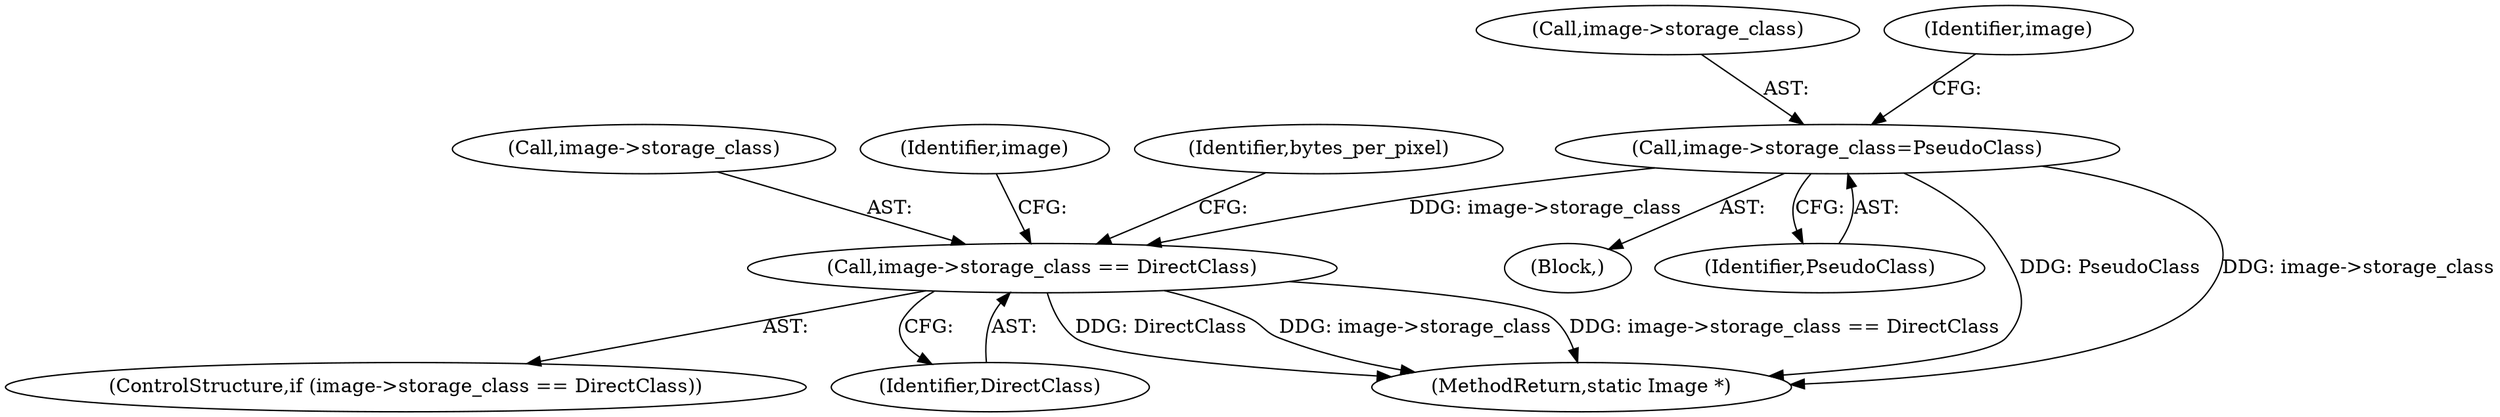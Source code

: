 digraph "0_ImageMagick_7afcf9f71043df15508e46f079387bd4689a738d@pointer" {
"1000448" [label="(Call,image->storage_class=PseudoClass)"];
"1001346" [label="(Call,image->storage_class == DirectClass)"];
"1000447" [label="(Block,)"];
"1000449" [label="(Call,image->storage_class)"];
"1000448" [label="(Call,image->storage_class=PseudoClass)"];
"1001345" [label="(ControlStructure,if (image->storage_class == DirectClass))"];
"1001347" [label="(Call,image->storage_class)"];
"1000452" [label="(Identifier,PseudoClass)"];
"1000455" [label="(Identifier,image)"];
"1001346" [label="(Call,image->storage_class == DirectClass)"];
"1001685" [label="(Identifier,image)"];
"1001350" [label="(Identifier,DirectClass)"];
"1002034" [label="(MethodReturn,static Image *)"];
"1001354" [label="(Identifier,bytes_per_pixel)"];
"1000448" -> "1000447"  [label="AST: "];
"1000448" -> "1000452"  [label="CFG: "];
"1000449" -> "1000448"  [label="AST: "];
"1000452" -> "1000448"  [label="AST: "];
"1000455" -> "1000448"  [label="CFG: "];
"1000448" -> "1002034"  [label="DDG: PseudoClass"];
"1000448" -> "1002034"  [label="DDG: image->storage_class"];
"1000448" -> "1001346"  [label="DDG: image->storage_class"];
"1001346" -> "1001345"  [label="AST: "];
"1001346" -> "1001350"  [label="CFG: "];
"1001347" -> "1001346"  [label="AST: "];
"1001350" -> "1001346"  [label="AST: "];
"1001354" -> "1001346"  [label="CFG: "];
"1001685" -> "1001346"  [label="CFG: "];
"1001346" -> "1002034"  [label="DDG: DirectClass"];
"1001346" -> "1002034"  [label="DDG: image->storage_class"];
"1001346" -> "1002034"  [label="DDG: image->storage_class == DirectClass"];
}
